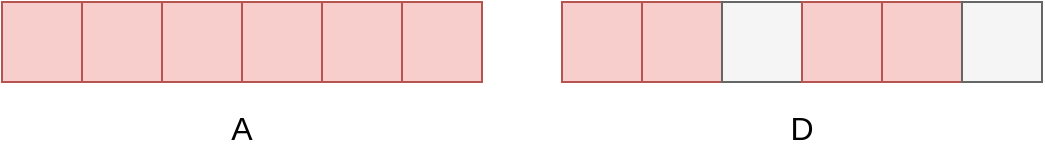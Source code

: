 <mxfile version="20.3.7" type="device"><diagram id="hB45ELTEsidGIPMGBpWh" name="Page-1"><mxGraphModel dx="2066" dy="1129" grid="1" gridSize="10" guides="1" tooltips="1" connect="1" arrows="1" fold="1" page="1" pageScale="1" pageWidth="1169" pageHeight="827" math="0" shadow="0"><root><mxCell id="0"/><mxCell id="1" parent="0"/><mxCell id="6-0hSGk9Hx_-3tuUZx68-44" value="" style="whiteSpace=wrap;html=1;aspect=fixed;fontSize=16;fillColor=#f8cecc;strokeColor=#b85450;" vertex="1" parent="1"><mxGeometry x="120" y="80" width="40" height="40" as="geometry"/></mxCell><mxCell id="6-0hSGk9Hx_-3tuUZx68-45" value="" style="whiteSpace=wrap;html=1;aspect=fixed;fontSize=16;fillColor=#f8cecc;strokeColor=#b85450;" vertex="1" parent="1"><mxGeometry x="160" y="80" width="40" height="40" as="geometry"/></mxCell><mxCell id="6-0hSGk9Hx_-3tuUZx68-46" value="" style="whiteSpace=wrap;html=1;aspect=fixed;fontSize=16;fillColor=#f8cecc;strokeColor=#b85450;" vertex="1" parent="1"><mxGeometry x="200" y="80" width="40" height="40" as="geometry"/></mxCell><mxCell id="6-0hSGk9Hx_-3tuUZx68-47" value="" style="whiteSpace=wrap;html=1;aspect=fixed;fontSize=16;fillColor=#f8cecc;strokeColor=#b85450;" vertex="1" parent="1"><mxGeometry x="240" y="80" width="40" height="40" as="geometry"/></mxCell><mxCell id="6-0hSGk9Hx_-3tuUZx68-48" value="" style="whiteSpace=wrap;html=1;aspect=fixed;fontSize=16;fillColor=#f8cecc;strokeColor=#b85450;" vertex="1" parent="1"><mxGeometry x="280" y="80" width="40" height="40" as="geometry"/></mxCell><mxCell id="6-0hSGk9Hx_-3tuUZx68-49" value="" style="whiteSpace=wrap;html=1;aspect=fixed;fontSize=16;fillColor=#f8cecc;strokeColor=#b85450;" vertex="1" parent="1"><mxGeometry x="320" y="80" width="40" height="40" as="geometry"/></mxCell><mxCell id="6-0hSGk9Hx_-3tuUZx68-50" value="" style="whiteSpace=wrap;html=1;aspect=fixed;fontSize=16;fillColor=#f8cecc;strokeColor=#b85450;" vertex="1" parent="1"><mxGeometry x="400" y="80" width="40" height="40" as="geometry"/></mxCell><mxCell id="6-0hSGk9Hx_-3tuUZx68-51" value="" style="whiteSpace=wrap;html=1;aspect=fixed;fontSize=16;fillColor=#f8cecc;strokeColor=#b85450;" vertex="1" parent="1"><mxGeometry x="440" y="80" width="40" height="40" as="geometry"/></mxCell><mxCell id="6-0hSGk9Hx_-3tuUZx68-52" value="" style="whiteSpace=wrap;html=1;aspect=fixed;fontSize=16;fillColor=#f5f5f5;strokeColor=#666666;fontColor=#333333;" vertex="1" parent="1"><mxGeometry x="480" y="80" width="40" height="40" as="geometry"/></mxCell><mxCell id="6-0hSGk9Hx_-3tuUZx68-53" value="" style="whiteSpace=wrap;html=1;aspect=fixed;fontSize=16;fillColor=#f8cecc;strokeColor=#b85450;" vertex="1" parent="1"><mxGeometry x="520" y="80" width="40" height="40" as="geometry"/></mxCell><mxCell id="6-0hSGk9Hx_-3tuUZx68-54" value="" style="whiteSpace=wrap;html=1;aspect=fixed;fontSize=16;fillColor=#f8cecc;strokeColor=#b85450;" vertex="1" parent="1"><mxGeometry x="560" y="80" width="40" height="40" as="geometry"/></mxCell><mxCell id="6-0hSGk9Hx_-3tuUZx68-55" value="" style="whiteSpace=wrap;html=1;aspect=fixed;fontSize=16;fillColor=#f5f5f5;fontColor=#333333;strokeColor=#666666;" vertex="1" parent="1"><mxGeometry x="600" y="80" width="40" height="40" as="geometry"/></mxCell><mxCell id="6-0hSGk9Hx_-3tuUZx68-56" value="A" style="text;html=1;strokeColor=none;fillColor=none;align=center;verticalAlign=middle;whiteSpace=wrap;rounded=0;fontSize=16;" vertex="1" parent="1"><mxGeometry x="210" y="128" width="60" height="30" as="geometry"/></mxCell><mxCell id="6-0hSGk9Hx_-3tuUZx68-57" value="D" style="text;html=1;strokeColor=none;fillColor=none;align=center;verticalAlign=middle;whiteSpace=wrap;rounded=0;fontSize=16;" vertex="1" parent="1"><mxGeometry x="490" y="128" width="60" height="30" as="geometry"/></mxCell></root></mxGraphModel></diagram></mxfile>